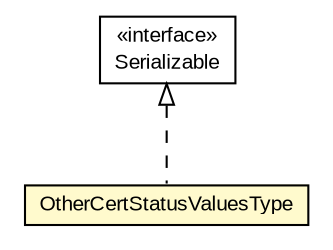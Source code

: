 #!/usr/local/bin/dot
#
# Class diagram 
# Generated by UMLGraph version R5_6-24-gf6e263 (http://www.umlgraph.org/)
#

digraph G {
	edge [fontname="arial",fontsize=10,labelfontname="arial",labelfontsize=10];
	node [fontname="arial",fontsize=10,shape=plaintext];
	nodesep=0.25;
	ranksep=0.5;
	// eu.europa.esig.jaxb.xades.OtherCertStatusValuesType
	c470015 [label=<<table title="eu.europa.esig.jaxb.xades.OtherCertStatusValuesType" border="0" cellborder="1" cellspacing="0" cellpadding="2" port="p" bgcolor="lemonChiffon" href="./OtherCertStatusValuesType.html">
		<tr><td><table border="0" cellspacing="0" cellpadding="1">
<tr><td align="center" balign="center"> OtherCertStatusValuesType </td></tr>
		</table></td></tr>
		</table>>, URL="./OtherCertStatusValuesType.html", fontname="arial", fontcolor="black", fontsize=10.0];
	//eu.europa.esig.jaxb.xades.OtherCertStatusValuesType implements java.io.Serializable
	c470246:p -> c470015:p [dir=back,arrowtail=empty,style=dashed];
	// java.io.Serializable
	c470246 [label=<<table title="java.io.Serializable" border="0" cellborder="1" cellspacing="0" cellpadding="2" port="p" href="http://java.sun.com/j2se/1.4.2/docs/api/java/io/Serializable.html">
		<tr><td><table border="0" cellspacing="0" cellpadding="1">
<tr><td align="center" balign="center"> &#171;interface&#187; </td></tr>
<tr><td align="center" balign="center"> Serializable </td></tr>
		</table></td></tr>
		</table>>, URL="http://java.sun.com/j2se/1.4.2/docs/api/java/io/Serializable.html", fontname="arial", fontcolor="black", fontsize=10.0];
}

